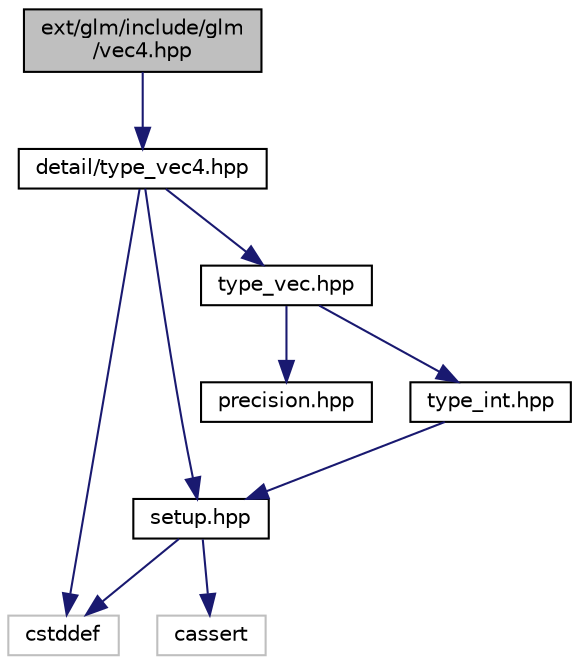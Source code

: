 digraph "ext/glm/include/glm/vec4.hpp"
{
  edge [fontname="Helvetica",fontsize="10",labelfontname="Helvetica",labelfontsize="10"];
  node [fontname="Helvetica",fontsize="10",shape=record];
  Node1 [label="ext/glm/include/glm\l/vec4.hpp",height=0.2,width=0.4,color="black", fillcolor="grey75", style="filled" fontcolor="black"];
  Node1 -> Node2 [color="midnightblue",fontsize="10",style="solid"];
  Node2 [label="detail/type_vec4.hpp",height=0.2,width=0.4,color="black", fillcolor="white", style="filled",URL="$type__vec4_8hpp.html"];
  Node2 -> Node3 [color="midnightblue",fontsize="10",style="solid"];
  Node3 [label="setup.hpp",height=0.2,width=0.4,color="black", fillcolor="white", style="filled",URL="$setup_8hpp.html"];
  Node3 -> Node4 [color="midnightblue",fontsize="10",style="solid"];
  Node4 [label="cassert",height=0.2,width=0.4,color="grey75", fillcolor="white", style="filled"];
  Node3 -> Node5 [color="midnightblue",fontsize="10",style="solid"];
  Node5 [label="cstddef",height=0.2,width=0.4,color="grey75", fillcolor="white", style="filled"];
  Node2 -> Node6 [color="midnightblue",fontsize="10",style="solid"];
  Node6 [label="type_vec.hpp",height=0.2,width=0.4,color="black", fillcolor="white", style="filled",URL="$type__vec_8hpp.html"];
  Node6 -> Node7 [color="midnightblue",fontsize="10",style="solid"];
  Node7 [label="precision.hpp",height=0.2,width=0.4,color="black", fillcolor="white", style="filled",URL="$precision_8hpp.html"];
  Node6 -> Node8 [color="midnightblue",fontsize="10",style="solid"];
  Node8 [label="type_int.hpp",height=0.2,width=0.4,color="black", fillcolor="white", style="filled",URL="$type__int_8hpp.html"];
  Node8 -> Node3 [color="midnightblue",fontsize="10",style="solid"];
  Node2 -> Node5 [color="midnightblue",fontsize="10",style="solid"];
}
